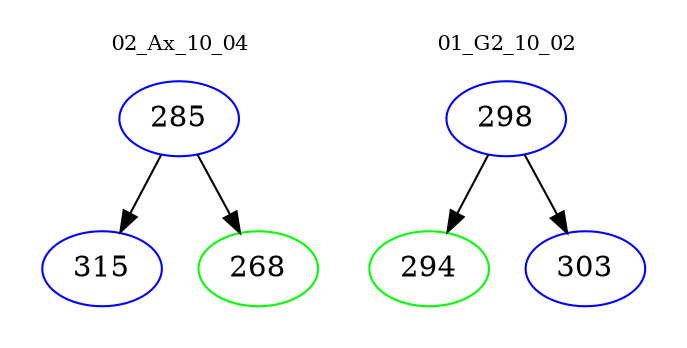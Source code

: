 digraph{
subgraph cluster_0 {
color = white
label = "02_Ax_10_04";
fontsize=10;
T0_285 [label="285", color="blue"]
T0_285 -> T0_315 [color="black"]
T0_315 [label="315", color="blue"]
T0_285 -> T0_268 [color="black"]
T0_268 [label="268", color="green"]
}
subgraph cluster_1 {
color = white
label = "01_G2_10_02";
fontsize=10;
T1_298 [label="298", color="blue"]
T1_298 -> T1_294 [color="black"]
T1_294 [label="294", color="green"]
T1_298 -> T1_303 [color="black"]
T1_303 [label="303", color="blue"]
}
}
